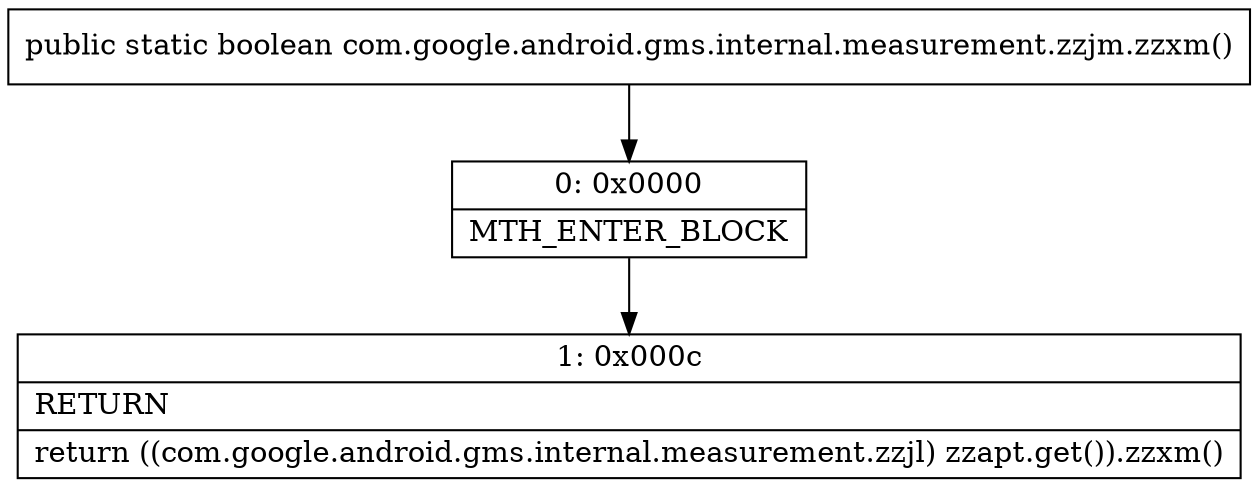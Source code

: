 digraph "CFG forcom.google.android.gms.internal.measurement.zzjm.zzxm()Z" {
Node_0 [shape=record,label="{0\:\ 0x0000|MTH_ENTER_BLOCK\l}"];
Node_1 [shape=record,label="{1\:\ 0x000c|RETURN\l|return ((com.google.android.gms.internal.measurement.zzjl) zzapt.get()).zzxm()\l}"];
MethodNode[shape=record,label="{public static boolean com.google.android.gms.internal.measurement.zzjm.zzxm() }"];
MethodNode -> Node_0;
Node_0 -> Node_1;
}

